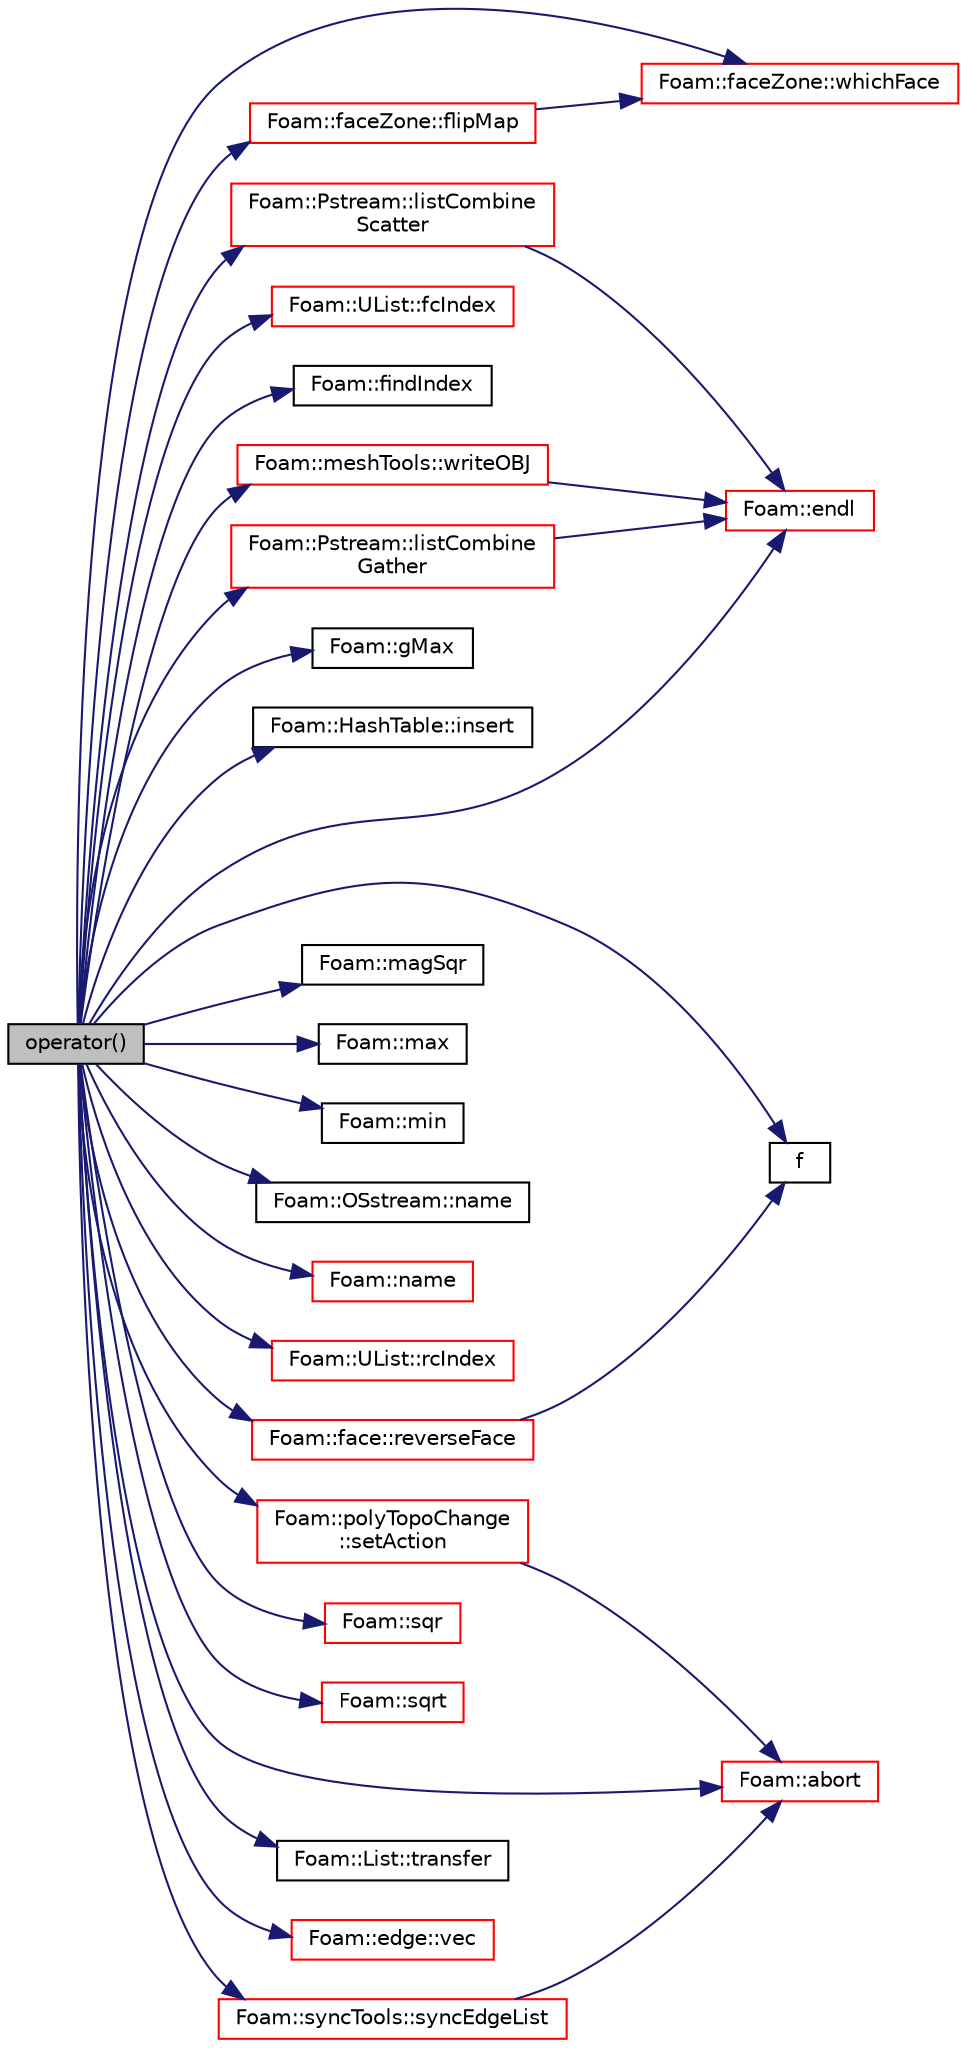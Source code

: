 digraph "operator()"
{
  bgcolor="transparent";
  edge [fontname="Helvetica",fontsize="10",labelfontname="Helvetica",labelfontsize="10"];
  node [fontname="Helvetica",fontsize="10",shape=record];
  rankdir="LR";
  Node1 [label="operator()",height=0.2,width=0.4,color="black", fillcolor="grey75", style="filled", fontcolor="black"];
  Node1 -> Node2 [color="midnightblue",fontsize="10",style="solid",fontname="Helvetica"];
  Node2 [label="Foam::abort",height=0.2,width=0.4,color="red",URL="$a10936.html#a447107a607d03e417307c203fa5fb44b"];
  Node1 -> Node3 [color="midnightblue",fontsize="10",style="solid",fontname="Helvetica"];
  Node3 [label="Foam::endl",height=0.2,width=0.4,color="red",URL="$a10936.html#a2db8fe02a0d3909e9351bb4275b23ce4",tooltip="Add newline and flush stream. "];
  Node1 -> Node4 [color="midnightblue",fontsize="10",style="solid",fontname="Helvetica"];
  Node4 [label="f",height=0.2,width=0.4,color="black",URL="$a04068.html#a888be93833ac7a23170555c69c690288"];
  Node1 -> Node5 [color="midnightblue",fontsize="10",style="solid",fontname="Helvetica"];
  Node5 [label="Foam::UList::fcIndex",height=0.2,width=0.4,color="red",URL="$a02849.html#af4d05e19e6cdc80f0c7acd5bbe250f69",tooltip="Return the forward circular index, i.e. the next index. "];
  Node1 -> Node6 [color="midnightblue",fontsize="10",style="solid",fontname="Helvetica"];
  Node6 [label="Foam::findIndex",height=0.2,width=0.4,color="black",URL="$a10936.html#ac16695f83f370df159eed19f92d095fb",tooltip="Find first occurence of given element and return index,. "];
  Node1 -> Node7 [color="midnightblue",fontsize="10",style="solid",fontname="Helvetica"];
  Node7 [label="Foam::faceZone::flipMap",height=0.2,width=0.4,color="red",URL="$a00753.html#ae010e9aa1fb7b930973122f73b998498",tooltip="Return face flip map. "];
  Node7 -> Node8 [color="midnightblue",fontsize="10",style="solid",fontname="Helvetica"];
  Node8 [label="Foam::faceZone::whichFace",height=0.2,width=0.4,color="red",URL="$a00753.html#a44dd2110316f20b114950fef748cb7c2",tooltip="Helper function to re-direct to zone::localID(...) "];
  Node1 -> Node9 [color="midnightblue",fontsize="10",style="solid",fontname="Helvetica"];
  Node9 [label="Foam::gMax",height=0.2,width=0.4,color="black",URL="$a10936.html#ae8d631fb8e841947408bb711abfb1e67"];
  Node1 -> Node10 [color="midnightblue",fontsize="10",style="solid",fontname="Helvetica"];
  Node10 [label="Foam::HashTable::insert",height=0.2,width=0.4,color="black",URL="$a01001.html#a5eee1e0e199ad59b9cb3916cd42156e0",tooltip="Insert a new hashedEntry. "];
  Node1 -> Node11 [color="midnightblue",fontsize="10",style="solid",fontname="Helvetica"];
  Node11 [label="Foam::Pstream::listCombine\lGather",height=0.2,width=0.4,color="red",URL="$a02068.html#a8c0e5044dc4a942cf62b06797c3a743f"];
  Node11 -> Node3 [color="midnightblue",fontsize="10",style="solid",fontname="Helvetica"];
  Node1 -> Node12 [color="midnightblue",fontsize="10",style="solid",fontname="Helvetica"];
  Node12 [label="Foam::Pstream::listCombine\lScatter",height=0.2,width=0.4,color="red",URL="$a02068.html#adfd4915b68ab7181dccb847976286e56",tooltip="Scatter data. Reverse of combineGather. "];
  Node12 -> Node3 [color="midnightblue",fontsize="10",style="solid",fontname="Helvetica"];
  Node1 -> Node13 [color="midnightblue",fontsize="10",style="solid",fontname="Helvetica"];
  Node13 [label="Foam::magSqr",height=0.2,width=0.4,color="black",URL="$a10936.html#ae6fff2c6981e6d9618aa5038e69def6e"];
  Node1 -> Node14 [color="midnightblue",fontsize="10",style="solid",fontname="Helvetica"];
  Node14 [label="Foam::max",height=0.2,width=0.4,color="black",URL="$a10936.html#ac993e906cf2774ae77e666bc24e81733"];
  Node1 -> Node15 [color="midnightblue",fontsize="10",style="solid",fontname="Helvetica"];
  Node15 [label="Foam::min",height=0.2,width=0.4,color="black",URL="$a10936.html#a253e112ad2d56d96230ff39ea7f442dc"];
  Node1 -> Node16 [color="midnightblue",fontsize="10",style="solid",fontname="Helvetica"];
  Node16 [label="Foam::OSstream::name",height=0.2,width=0.4,color="black",URL="$a01781.html#ab27acd1d200f0d245337451aa2f31517",tooltip="Return the name of the stream. "];
  Node1 -> Node17 [color="midnightblue",fontsize="10",style="solid",fontname="Helvetica"];
  Node17 [label="Foam::name",height=0.2,width=0.4,color="red",URL="$a10936.html#adcb0df2bd4953cb6bb390272d8263c3a",tooltip="Return a string representation of a complex. "];
  Node1 -> Node18 [color="midnightblue",fontsize="10",style="solid",fontname="Helvetica"];
  Node18 [label="Foam::UList::rcIndex",height=0.2,width=0.4,color="red",URL="$a02849.html#ac854da7255402f41e46a47fb79398a2d",tooltip="Return the reverse circular index, i.e. the previous index. "];
  Node1 -> Node19 [color="midnightblue",fontsize="10",style="solid",fontname="Helvetica"];
  Node19 [label="Foam::face::reverseFace",height=0.2,width=0.4,color="red",URL="$a00727.html#a9a8f9d432a30b6bd21e700f7d5ed1168",tooltip="Return face with reverse direction. "];
  Node19 -> Node4 [color="midnightblue",fontsize="10",style="solid",fontname="Helvetica"];
  Node1 -> Node20 [color="midnightblue",fontsize="10",style="solid",fontname="Helvetica"];
  Node20 [label="Foam::polyTopoChange\l::setAction",height=0.2,width=0.4,color="red",URL="$a01983.html#a40a23962b792d24f4cb999f5b55aece2",tooltip="For compatibility with polyTopoChange: set topological action. "];
  Node20 -> Node2 [color="midnightblue",fontsize="10",style="solid",fontname="Helvetica"];
  Node1 -> Node21 [color="midnightblue",fontsize="10",style="solid",fontname="Helvetica"];
  Node21 [label="Foam::sqr",height=0.2,width=0.4,color="red",URL="$a10936.html#a277dc11c581d53826ab5090b08f3b17b"];
  Node1 -> Node22 [color="midnightblue",fontsize="10",style="solid",fontname="Helvetica"];
  Node22 [label="Foam::sqrt",height=0.2,width=0.4,color="red",URL="$a10936.html#a8616bd62eebf2342a80222fecb1bda71"];
  Node1 -> Node23 [color="midnightblue",fontsize="10",style="solid",fontname="Helvetica"];
  Node23 [label="Foam::syncTools::syncEdgeList",height=0.2,width=0.4,color="red",URL="$a02636.html#a5ed3e64d2ef89e3823674727ea1b3d58",tooltip="Synchronize values on all mesh edges. "];
  Node23 -> Node2 [color="midnightblue",fontsize="10",style="solid",fontname="Helvetica"];
  Node1 -> Node24 [color="midnightblue",fontsize="10",style="solid",fontname="Helvetica"];
  Node24 [label="Foam::List::transfer",height=0.2,width=0.4,color="black",URL="$a01397.html#a25ad1d2084d16b234b0cf91c07e832c0",tooltip="Transfer the contents of the argument List into this list. "];
  Node1 -> Node25 [color="midnightblue",fontsize="10",style="solid",fontname="Helvetica"];
  Node25 [label="Foam::edge::vec",height=0.2,width=0.4,color="red",URL="$a00623.html#a9c85e25fb010469f9d04cd70d9250419",tooltip="Return the vector (end - start) "];
  Node1 -> Node8 [color="midnightblue",fontsize="10",style="solid",fontname="Helvetica"];
  Node1 -> Node26 [color="midnightblue",fontsize="10",style="solid",fontname="Helvetica"];
  Node26 [label="Foam::meshTools::writeOBJ",height=0.2,width=0.4,color="red",URL="$a10993.html#afd76c6ccc8ee4a5957f0232218167c17",tooltip="Write obj representation of point. "];
  Node26 -> Node3 [color="midnightblue",fontsize="10",style="solid",fontname="Helvetica"];
}
